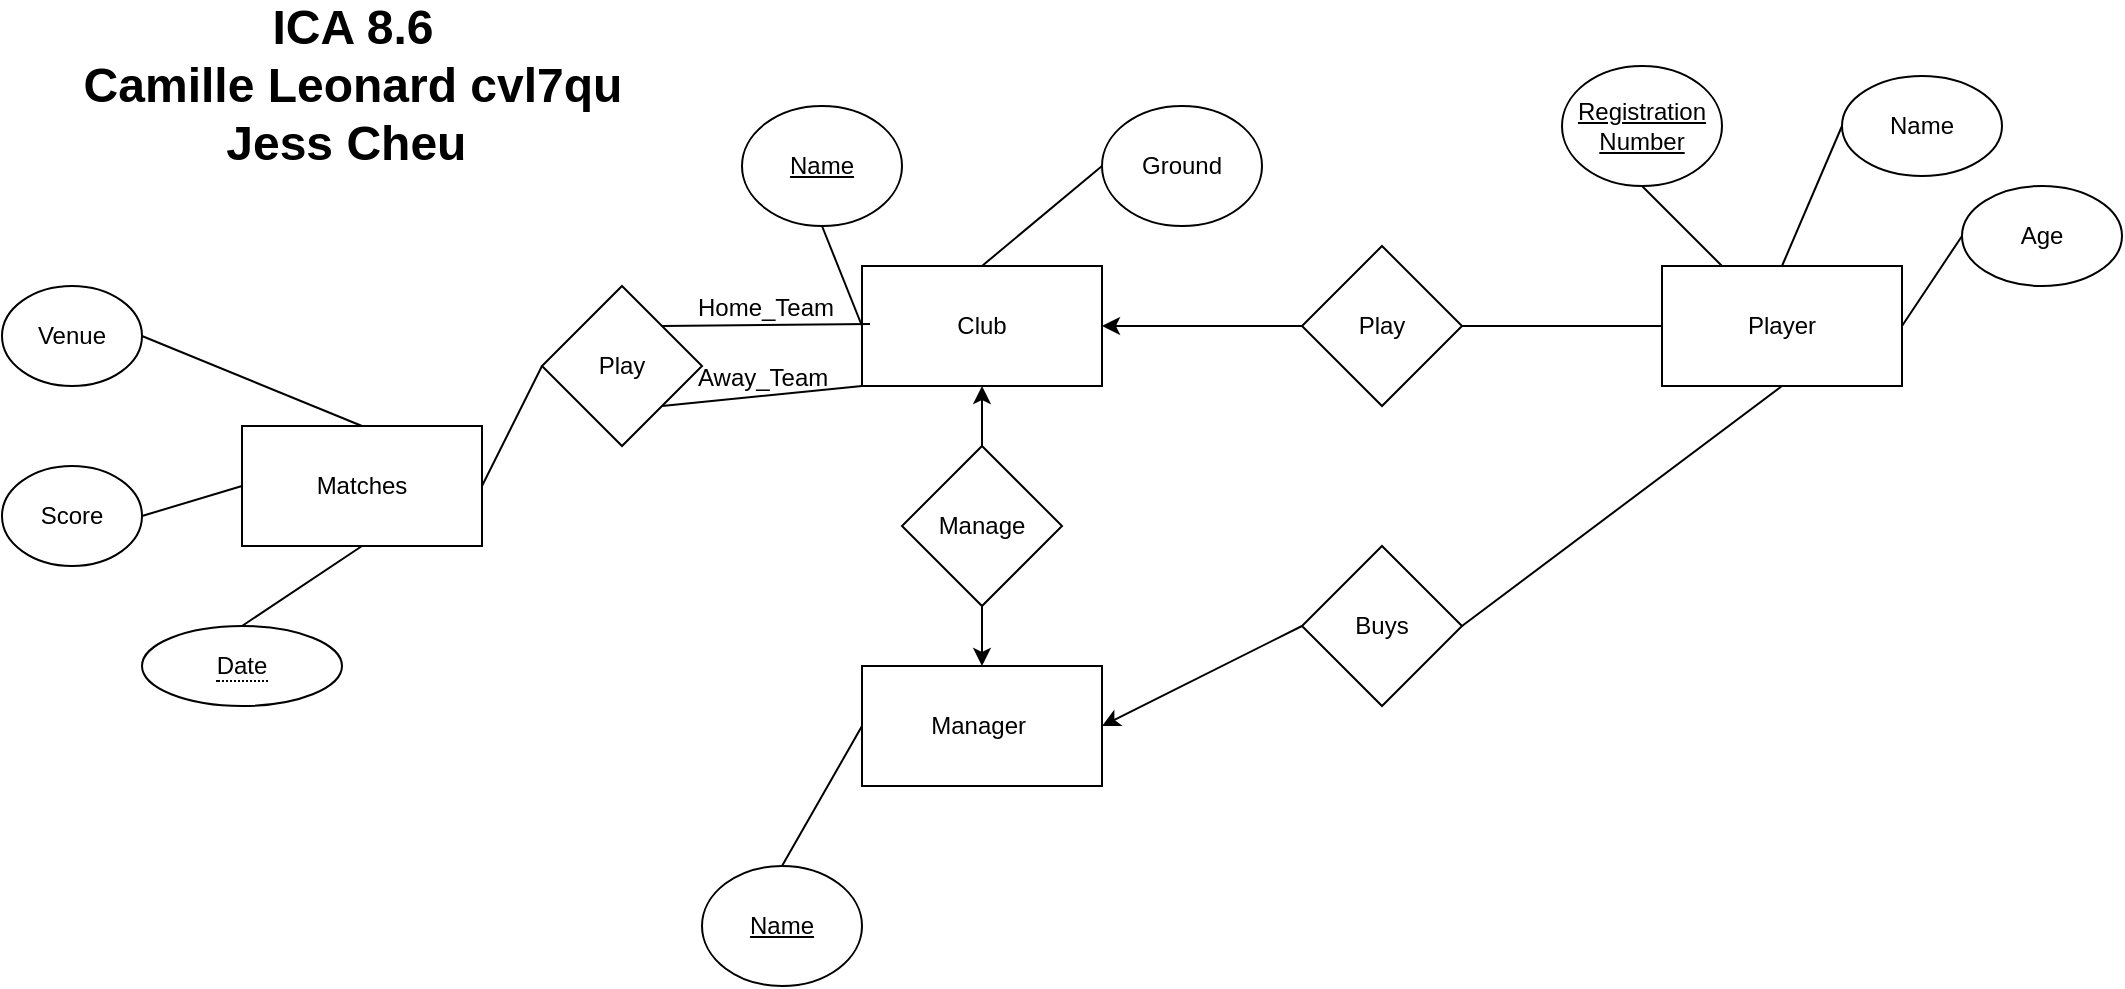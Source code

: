 <mxfile version="14.5.3" type="github">
  <diagram id="R2lEEEUBdFMjLlhIrx00" name="Page-1">
    <mxGraphModel dx="2272" dy="1862" grid="1" gridSize="10" guides="1" tooltips="1" connect="1" arrows="1" fold="1" page="1" pageScale="1" pageWidth="850" pageHeight="1100" math="0" shadow="0" extFonts="Permanent Marker^https://fonts.googleapis.com/css?family=Permanent+Marker">
      <root>
        <mxCell id="0" />
        <mxCell id="1" parent="0" />
        <mxCell id="-eptaKV0lnuuM-yqGqZi-48" value="" style="shape=table;startSize=0;container=1;collapsible=1;childLayout=tableLayout;fixedRows=1;rowLines=0;fontStyle=0;align=center;resizeLast=1;strokeColor=none;fillColor=none;" vertex="1" parent="1">
          <mxGeometry x="10" y="170" width="180" height="30" as="geometry" />
        </mxCell>
        <mxCell id="-eptaKV0lnuuM-yqGqZi-49" value="" style="shape=partialRectangle;collapsible=0;dropTarget=0;pointerEvents=0;fillColor=none;top=0;left=0;bottom=0;right=0;points=[[0,0.5],[1,0.5]];portConstraint=eastwest;" vertex="1" parent="-eptaKV0lnuuM-yqGqZi-48">
          <mxGeometry width="180" height="30" as="geometry" />
        </mxCell>
        <mxCell id="-eptaKV0lnuuM-yqGqZi-50" value="" style="shape=partialRectangle;connectable=0;fillColor=none;top=0;left=0;bottom=0;right=0;editable=1;overflow=hidden;" vertex="1" parent="-eptaKV0lnuuM-yqGqZi-49">
          <mxGeometry width="30" height="30" as="geometry" />
        </mxCell>
        <mxCell id="-eptaKV0lnuuM-yqGqZi-51" value="Away_Team" style="shape=partialRectangle;connectable=0;fillColor=none;top=0;left=0;bottom=0;right=0;align=left;spacingLeft=6;overflow=hidden;" vertex="1" parent="-eptaKV0lnuuM-yqGqZi-49">
          <mxGeometry x="30" width="150" height="30" as="geometry" />
        </mxCell>
        <mxCell id="-eptaKV0lnuuM-yqGqZi-1" value="Club" style="rounded=0;whiteSpace=wrap;html=1;" vertex="1" parent="1">
          <mxGeometry x="130" y="130" width="120" height="60" as="geometry" />
        </mxCell>
        <mxCell id="-eptaKV0lnuuM-yqGqZi-2" value="Player" style="rounded=0;whiteSpace=wrap;html=1;" vertex="1" parent="1">
          <mxGeometry x="530" y="130" width="120" height="60" as="geometry" />
        </mxCell>
        <mxCell id="-eptaKV0lnuuM-yqGqZi-3" value="Manager&amp;nbsp;" style="rounded=0;whiteSpace=wrap;html=1;" vertex="1" parent="1">
          <mxGeometry x="130" y="330" width="120" height="60" as="geometry" />
        </mxCell>
        <mxCell id="-eptaKV0lnuuM-yqGqZi-4" value="&lt;u&gt;Name&lt;/u&gt;" style="ellipse;whiteSpace=wrap;html=1;" vertex="1" parent="1">
          <mxGeometry x="70" y="50" width="80" height="60" as="geometry" />
        </mxCell>
        <mxCell id="-eptaKV0lnuuM-yqGqZi-5" value="Ground" style="ellipse;whiteSpace=wrap;html=1;" vertex="1" parent="1">
          <mxGeometry x="250" y="50" width="80" height="60" as="geometry" />
        </mxCell>
        <mxCell id="-eptaKV0lnuuM-yqGqZi-6" value="" style="endArrow=none;html=1;exitX=0.5;exitY=1;exitDx=0;exitDy=0;entryX=0;entryY=0.5;entryDx=0;entryDy=0;" edge="1" parent="1" source="-eptaKV0lnuuM-yqGqZi-4" target="-eptaKV0lnuuM-yqGqZi-1">
          <mxGeometry width="50" height="50" relative="1" as="geometry">
            <mxPoint x="400" y="350" as="sourcePoint" />
            <mxPoint x="450" y="300" as="targetPoint" />
          </mxGeometry>
        </mxCell>
        <mxCell id="-eptaKV0lnuuM-yqGqZi-7" value="" style="endArrow=none;html=1;exitX=0.5;exitY=0;exitDx=0;exitDy=0;entryX=0;entryY=0.5;entryDx=0;entryDy=0;" edge="1" parent="1" source="-eptaKV0lnuuM-yqGqZi-1" target="-eptaKV0lnuuM-yqGqZi-5">
          <mxGeometry width="50" height="50" relative="1" as="geometry">
            <mxPoint x="400" y="350" as="sourcePoint" />
            <mxPoint x="450" y="300" as="targetPoint" />
          </mxGeometry>
        </mxCell>
        <mxCell id="-eptaKV0lnuuM-yqGqZi-8" value="Play" style="rhombus;whiteSpace=wrap;html=1;" vertex="1" parent="1">
          <mxGeometry x="350" y="120" width="80" height="80" as="geometry" />
        </mxCell>
        <mxCell id="-eptaKV0lnuuM-yqGqZi-9" value="" style="endArrow=none;html=1;exitX=1;exitY=0.5;exitDx=0;exitDy=0;entryX=0;entryY=0.5;entryDx=0;entryDy=0;" edge="1" parent="1" source="-eptaKV0lnuuM-yqGqZi-8" target="-eptaKV0lnuuM-yqGqZi-2">
          <mxGeometry width="50" height="50" relative="1" as="geometry">
            <mxPoint x="400" y="250" as="sourcePoint" />
            <mxPoint x="450" y="200" as="targetPoint" />
          </mxGeometry>
        </mxCell>
        <mxCell id="-eptaKV0lnuuM-yqGqZi-10" value="" style="endArrow=classic;html=1;exitX=0;exitY=0.5;exitDx=0;exitDy=0;entryX=1;entryY=0.5;entryDx=0;entryDy=0;" edge="1" parent="1" source="-eptaKV0lnuuM-yqGqZi-8" target="-eptaKV0lnuuM-yqGqZi-1">
          <mxGeometry width="50" height="50" relative="1" as="geometry">
            <mxPoint x="400" y="250" as="sourcePoint" />
            <mxPoint x="450" y="200" as="targetPoint" />
          </mxGeometry>
        </mxCell>
        <mxCell id="-eptaKV0lnuuM-yqGqZi-11" value="&lt;u&gt;Name&lt;/u&gt;" style="ellipse;whiteSpace=wrap;html=1;" vertex="1" parent="1">
          <mxGeometry x="50" y="430" width="80" height="60" as="geometry" />
        </mxCell>
        <mxCell id="-eptaKV0lnuuM-yqGqZi-12" value="" style="endArrow=none;html=1;exitX=0.5;exitY=0;exitDx=0;exitDy=0;entryX=0;entryY=0.5;entryDx=0;entryDy=0;" edge="1" parent="1" source="-eptaKV0lnuuM-yqGqZi-11" target="-eptaKV0lnuuM-yqGqZi-3">
          <mxGeometry width="50" height="50" relative="1" as="geometry">
            <mxPoint x="340" y="260" as="sourcePoint" />
            <mxPoint x="390" y="210" as="targetPoint" />
          </mxGeometry>
        </mxCell>
        <mxCell id="-eptaKV0lnuuM-yqGqZi-13" value="Manage" style="rhombus;whiteSpace=wrap;html=1;" vertex="1" parent="1">
          <mxGeometry x="150" y="220" width="80" height="80" as="geometry" />
        </mxCell>
        <mxCell id="-eptaKV0lnuuM-yqGqZi-15" value="" style="endArrow=classic;html=1;exitX=0.5;exitY=1;exitDx=0;exitDy=0;entryX=0.5;entryY=0;entryDx=0;entryDy=0;" edge="1" parent="1" source="-eptaKV0lnuuM-yqGqZi-13" target="-eptaKV0lnuuM-yqGqZi-3">
          <mxGeometry width="50" height="50" relative="1" as="geometry">
            <mxPoint x="400" y="250" as="sourcePoint" />
            <mxPoint x="450" y="200" as="targetPoint" />
          </mxGeometry>
        </mxCell>
        <mxCell id="-eptaKV0lnuuM-yqGqZi-16" value="" style="endArrow=classic;html=1;exitX=0.5;exitY=0;exitDx=0;exitDy=0;entryX=0.5;entryY=1;entryDx=0;entryDy=0;" edge="1" parent="1" source="-eptaKV0lnuuM-yqGqZi-13" target="-eptaKV0lnuuM-yqGqZi-1">
          <mxGeometry width="50" height="50" relative="1" as="geometry">
            <mxPoint x="400" y="250" as="sourcePoint" />
            <mxPoint x="450" y="200" as="targetPoint" />
          </mxGeometry>
        </mxCell>
        <mxCell id="-eptaKV0lnuuM-yqGqZi-17" value="Buys" style="rhombus;whiteSpace=wrap;html=1;" vertex="1" parent="1">
          <mxGeometry x="350" y="270" width="80" height="80" as="geometry" />
        </mxCell>
        <mxCell id="-eptaKV0lnuuM-yqGqZi-20" value="" style="endArrow=classic;html=1;exitX=0;exitY=0.5;exitDx=0;exitDy=0;entryX=1;entryY=0.5;entryDx=0;entryDy=0;" edge="1" parent="1" source="-eptaKV0lnuuM-yqGqZi-17" target="-eptaKV0lnuuM-yqGqZi-3">
          <mxGeometry width="50" height="50" relative="1" as="geometry">
            <mxPoint x="400" y="350" as="sourcePoint" />
            <mxPoint x="450" y="300" as="targetPoint" />
          </mxGeometry>
        </mxCell>
        <mxCell id="-eptaKV0lnuuM-yqGqZi-21" value="" style="endArrow=none;html=1;entryX=0.5;entryY=1;entryDx=0;entryDy=0;exitX=1;exitY=0.5;exitDx=0;exitDy=0;" edge="1" parent="1" source="-eptaKV0lnuuM-yqGqZi-17" target="-eptaKV0lnuuM-yqGqZi-2">
          <mxGeometry width="50" height="50" relative="1" as="geometry">
            <mxPoint x="400" y="350" as="sourcePoint" />
            <mxPoint x="450" y="300" as="targetPoint" />
          </mxGeometry>
        </mxCell>
        <mxCell id="-eptaKV0lnuuM-yqGqZi-22" value="&lt;u&gt;Registration Number&lt;/u&gt;" style="ellipse;whiteSpace=wrap;html=1;" vertex="1" parent="1">
          <mxGeometry x="480" y="30" width="80" height="60" as="geometry" />
        </mxCell>
        <mxCell id="-eptaKV0lnuuM-yqGqZi-23" value="Name" style="ellipse;whiteSpace=wrap;html=1;" vertex="1" parent="1">
          <mxGeometry x="620" y="35" width="80" height="50" as="geometry" />
        </mxCell>
        <mxCell id="-eptaKV0lnuuM-yqGqZi-24" value="Age" style="ellipse;whiteSpace=wrap;html=1;" vertex="1" parent="1">
          <mxGeometry x="680" y="90" width="80" height="50" as="geometry" />
        </mxCell>
        <mxCell id="-eptaKV0lnuuM-yqGqZi-25" value="" style="endArrow=none;html=1;entryX=0.5;entryY=1;entryDx=0;entryDy=0;" edge="1" parent="1" source="-eptaKV0lnuuM-yqGqZi-2" target="-eptaKV0lnuuM-yqGqZi-22">
          <mxGeometry width="50" height="50" relative="1" as="geometry">
            <mxPoint x="400" y="350" as="sourcePoint" />
            <mxPoint x="450" y="300" as="targetPoint" />
          </mxGeometry>
        </mxCell>
        <mxCell id="-eptaKV0lnuuM-yqGqZi-26" value="" style="endArrow=none;html=1;entryX=0;entryY=0.5;entryDx=0;entryDy=0;exitX=0.5;exitY=0;exitDx=0;exitDy=0;" edge="1" parent="1" source="-eptaKV0lnuuM-yqGqZi-2" target="-eptaKV0lnuuM-yqGqZi-23">
          <mxGeometry width="50" height="50" relative="1" as="geometry">
            <mxPoint x="400" y="350" as="sourcePoint" />
            <mxPoint x="450" y="300" as="targetPoint" />
          </mxGeometry>
        </mxCell>
        <mxCell id="-eptaKV0lnuuM-yqGqZi-27" value="" style="endArrow=none;html=1;entryX=0;entryY=0.5;entryDx=0;entryDy=0;exitX=1;exitY=0.5;exitDx=0;exitDy=0;" edge="1" parent="1" source="-eptaKV0lnuuM-yqGqZi-2" target="-eptaKV0lnuuM-yqGqZi-24">
          <mxGeometry width="50" height="50" relative="1" as="geometry">
            <mxPoint x="400" y="350" as="sourcePoint" />
            <mxPoint x="450" y="300" as="targetPoint" />
          </mxGeometry>
        </mxCell>
        <mxCell id="-eptaKV0lnuuM-yqGqZi-28" value="Matches" style="rounded=0;whiteSpace=wrap;html=1;" vertex="1" parent="1">
          <mxGeometry x="-180" y="210" width="120" height="60" as="geometry" />
        </mxCell>
        <mxCell id="-eptaKV0lnuuM-yqGqZi-30" value="Score" style="ellipse;whiteSpace=wrap;html=1;" vertex="1" parent="1">
          <mxGeometry x="-300" y="230" width="70" height="50" as="geometry" />
        </mxCell>
        <mxCell id="-eptaKV0lnuuM-yqGqZi-31" value="Venue" style="ellipse;whiteSpace=wrap;html=1;" vertex="1" parent="1">
          <mxGeometry x="-300" y="140" width="70" height="50" as="geometry" />
        </mxCell>
        <mxCell id="-eptaKV0lnuuM-yqGqZi-32" value="" style="endArrow=none;html=1;entryX=1;entryY=0.5;entryDx=0;entryDy=0;exitX=0.5;exitY=0;exitDx=0;exitDy=0;" edge="1" parent="1" source="-eptaKV0lnuuM-yqGqZi-28" target="-eptaKV0lnuuM-yqGqZi-31">
          <mxGeometry width="50" height="50" relative="1" as="geometry">
            <mxPoint x="340" y="360" as="sourcePoint" />
            <mxPoint x="390" y="310" as="targetPoint" />
          </mxGeometry>
        </mxCell>
        <mxCell id="-eptaKV0lnuuM-yqGqZi-33" value="" style="endArrow=none;html=1;exitX=1;exitY=0.5;exitDx=0;exitDy=0;entryX=0;entryY=0.5;entryDx=0;entryDy=0;" edge="1" parent="1" source="-eptaKV0lnuuM-yqGqZi-30" target="-eptaKV0lnuuM-yqGqZi-28">
          <mxGeometry width="50" height="50" relative="1" as="geometry">
            <mxPoint x="340" y="360" as="sourcePoint" />
            <mxPoint x="390" y="310" as="targetPoint" />
          </mxGeometry>
        </mxCell>
        <mxCell id="-eptaKV0lnuuM-yqGqZi-34" value="" style="endArrow=none;html=1;entryX=0.5;entryY=1;entryDx=0;entryDy=0;exitX=0.5;exitY=0;exitDx=0;exitDy=0;" edge="1" parent="1" source="-eptaKV0lnuuM-yqGqZi-42" target="-eptaKV0lnuuM-yqGqZi-28">
          <mxGeometry width="50" height="50" relative="1" as="geometry">
            <mxPoint x="-175" y="310" as="sourcePoint" />
            <mxPoint x="390" y="310" as="targetPoint" />
          </mxGeometry>
        </mxCell>
        <mxCell id="-eptaKV0lnuuM-yqGqZi-36" value="Play" style="rhombus;whiteSpace=wrap;html=1;" vertex="1" parent="1">
          <mxGeometry x="-30" y="140" width="80" height="80" as="geometry" />
        </mxCell>
        <mxCell id="-eptaKV0lnuuM-yqGqZi-37" value="" style="endArrow=none;html=1;exitX=1;exitY=0.5;exitDx=0;exitDy=0;entryX=0;entryY=0.5;entryDx=0;entryDy=0;" edge="1" parent="1" source="-eptaKV0lnuuM-yqGqZi-28" target="-eptaKV0lnuuM-yqGqZi-36">
          <mxGeometry width="50" height="50" relative="1" as="geometry">
            <mxPoint x="400" y="350" as="sourcePoint" />
            <mxPoint x="450" y="300" as="targetPoint" />
          </mxGeometry>
        </mxCell>
        <mxCell id="-eptaKV0lnuuM-yqGqZi-39" value="ICA 8.6 &lt;br&gt;Camille Leonard cvl7qu&lt;br&gt;Jess Cheu&amp;nbsp;" style="text;strokeColor=none;fillColor=none;html=1;fontSize=24;fontStyle=1;verticalAlign=middle;align=center;" vertex="1" parent="1">
          <mxGeometry x="-290" y="20" width="330" height="40" as="geometry" />
        </mxCell>
        <mxCell id="-eptaKV0lnuuM-yqGqZi-42" value="&lt;span style=&quot;border-bottom: 1px dotted&quot;&gt;Date&lt;/span&gt;" style="ellipse;whiteSpace=wrap;html=1;align=center;" vertex="1" parent="1">
          <mxGeometry x="-230" y="310" width="100" height="40" as="geometry" />
        </mxCell>
        <mxCell id="-eptaKV0lnuuM-yqGqZi-43" value="" style="endArrow=none;html=1;rounded=0;exitX=1;exitY=0;exitDx=0;exitDy=0;entryX=0.689;entryY=0.95;entryDx=0;entryDy=0;entryPerimeter=0;" edge="1" parent="1" source="-eptaKV0lnuuM-yqGqZi-36" target="-eptaKV0lnuuM-yqGqZi-45">
          <mxGeometry relative="1" as="geometry">
            <mxPoint x="20" y="200" as="sourcePoint" />
            <mxPoint x="120" y="160" as="targetPoint" />
          </mxGeometry>
        </mxCell>
        <mxCell id="-eptaKV0lnuuM-yqGqZi-44" value="" style="shape=table;startSize=0;container=1;collapsible=1;childLayout=tableLayout;fixedRows=1;rowLines=0;fontStyle=0;align=center;resizeLast=1;strokeColor=none;fillColor=none;" vertex="1" parent="1">
          <mxGeometry x="10" y="140" width="180" height="20" as="geometry" />
        </mxCell>
        <mxCell id="-eptaKV0lnuuM-yqGqZi-45" value="" style="shape=partialRectangle;collapsible=0;dropTarget=0;pointerEvents=0;fillColor=none;top=0;left=0;bottom=0;right=0;points=[[0,0.5],[1,0.5]];portConstraint=eastwest;" vertex="1" parent="-eptaKV0lnuuM-yqGqZi-44">
          <mxGeometry width="180" height="20" as="geometry" />
        </mxCell>
        <mxCell id="-eptaKV0lnuuM-yqGqZi-46" value="" style="shape=partialRectangle;connectable=0;fillColor=none;top=0;left=0;bottom=0;right=0;editable=1;overflow=hidden;" vertex="1" parent="-eptaKV0lnuuM-yqGqZi-45">
          <mxGeometry width="30" height="20" as="geometry" />
        </mxCell>
        <mxCell id="-eptaKV0lnuuM-yqGqZi-47" value="Home_Team" style="shape=partialRectangle;connectable=0;fillColor=none;top=0;left=0;bottom=0;right=0;align=left;spacingLeft=6;overflow=hidden;" vertex="1" parent="-eptaKV0lnuuM-yqGqZi-45">
          <mxGeometry x="30" width="150" height="20" as="geometry" />
        </mxCell>
        <mxCell id="-eptaKV0lnuuM-yqGqZi-38" value="" style="endArrow=none;html=1;exitX=1;exitY=1;exitDx=0;exitDy=0;entryX=0;entryY=1;entryDx=0;entryDy=0;" edge="1" parent="1" source="-eptaKV0lnuuM-yqGqZi-36" target="-eptaKV0lnuuM-yqGqZi-1">
          <mxGeometry width="50" height="50" relative="1" as="geometry">
            <mxPoint x="390" y="350" as="sourcePoint" />
            <mxPoint x="120" y="190" as="targetPoint" />
          </mxGeometry>
        </mxCell>
      </root>
    </mxGraphModel>
  </diagram>
</mxfile>

